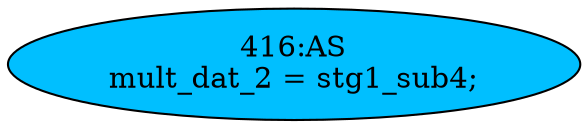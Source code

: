 strict digraph "" {
	node [label="\N"];
	"416:AS"	 [ast="<pyverilog.vparser.ast.Assign object at 0x7f9442a1a3d0>",
		def_var="['mult_dat_2']",
		fillcolor=deepskyblue,
		label="416:AS
mult_dat_2 = stg1_sub4;",
		statements="[]",
		style=filled,
		typ=Assign,
		use_var="['stg1_sub4']"];
}
